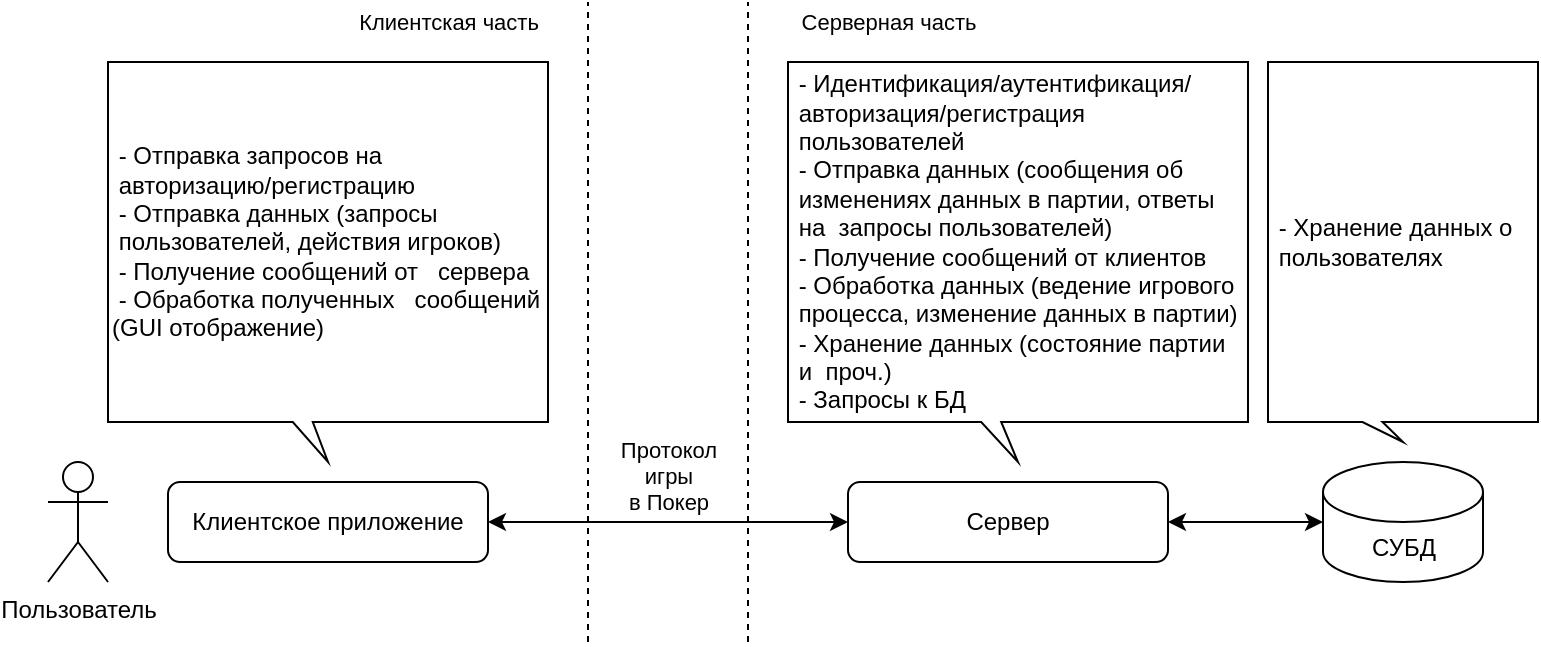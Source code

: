 <mxfile version="20.8.16" type="device"><diagram name="Страница 1" id="49ZVik4jZ3Z9NN77snpF"><mxGraphModel dx="864" dy="556" grid="1" gridSize="10" guides="1" tooltips="1" connect="1" arrows="1" fold="1" page="1" pageScale="1" pageWidth="827" pageHeight="1169" math="0" shadow="0"><root><mxCell id="0"/><mxCell id="1" parent="0"/><mxCell id="zRMdjKP2jmi_80tYJ7PZ-4" style="edgeStyle=orthogonalEdgeStyle;rounded=0;orthogonalLoop=1;jettySize=auto;html=1;exitX=1;exitY=0.5;exitDx=0;exitDy=0;entryX=0;entryY=0.5;entryDx=0;entryDy=0;endArrow=classic;endFill=1;startArrow=classic;startFill=1;" parent="1" source="zRMdjKP2jmi_80tYJ7PZ-1" target="zRMdjKP2jmi_80tYJ7PZ-3" edge="1"><mxGeometry relative="1" as="geometry"/></mxCell><mxCell id="zRMdjKP2jmi_80tYJ7PZ-5" value="Протокол &lt;br&gt;игры&lt;br&gt;в Покер" style="edgeLabel;html=1;align=center;verticalAlign=middle;resizable=0;points=[];" parent="zRMdjKP2jmi_80tYJ7PZ-4" vertex="1" connectable="0"><mxGeometry x="-0.225" y="-2" relative="1" as="geometry"><mxPoint x="20" y="-25" as="offset"/></mxGeometry></mxCell><mxCell id="zRMdjKP2jmi_80tYJ7PZ-1" value="Клиентское приложение" style="rounded=1;whiteSpace=wrap;html=1;" parent="1" vertex="1"><mxGeometry x="90" y="320" width="160" height="40" as="geometry"/></mxCell><mxCell id="zRMdjKP2jmi_80tYJ7PZ-2" value="Пользователь" style="shape=umlActor;verticalLabelPosition=bottom;verticalAlign=top;html=1;outlineConnect=0;" parent="1" vertex="1"><mxGeometry x="30" y="310" width="30" height="60" as="geometry"/></mxCell><mxCell id="zRMdjKP2jmi_80tYJ7PZ-9" style="edgeStyle=orthogonalEdgeStyle;rounded=0;orthogonalLoop=1;jettySize=auto;html=1;exitX=1;exitY=0.5;exitDx=0;exitDy=0;entryX=0;entryY=0.5;entryDx=0;entryDy=0;entryPerimeter=0;startArrow=classic;startFill=1;endArrow=classic;endFill=1;" parent="1" source="zRMdjKP2jmi_80tYJ7PZ-3" target="zRMdjKP2jmi_80tYJ7PZ-8" edge="1"><mxGeometry relative="1" as="geometry"/></mxCell><mxCell id="zRMdjKP2jmi_80tYJ7PZ-3" value="Сервер" style="rounded=1;whiteSpace=wrap;html=1;" parent="1" vertex="1"><mxGeometry x="430" y="320" width="160" height="40" as="geometry"/></mxCell><mxCell id="zRMdjKP2jmi_80tYJ7PZ-6" value="" style="endArrow=none;dashed=1;html=1;rounded=0;" parent="1" edge="1"><mxGeometry width="50" height="50" relative="1" as="geometry"><mxPoint x="300" y="400" as="sourcePoint"/><mxPoint x="300" y="80" as="targetPoint"/></mxGeometry></mxCell><mxCell id="zRMdjKP2jmi_80tYJ7PZ-14" value="Клиентская часть" style="edgeLabel;html=1;align=center;verticalAlign=middle;resizable=0;points=[];" parent="zRMdjKP2jmi_80tYJ7PZ-6" vertex="1" connectable="0"><mxGeometry x="0.92" y="1" relative="1" as="geometry"><mxPoint x="-69" y="-3" as="offset"/></mxGeometry></mxCell><mxCell id="zRMdjKP2jmi_80tYJ7PZ-7" value="" style="endArrow=none;dashed=1;html=1;rounded=0;" parent="1" edge="1"><mxGeometry width="50" height="50" relative="1" as="geometry"><mxPoint x="380" y="400" as="sourcePoint"/><mxPoint x="380" y="80" as="targetPoint"/></mxGeometry></mxCell><mxCell id="zRMdjKP2jmi_80tYJ7PZ-15" value="Серверная часть" style="edgeLabel;html=1;align=center;verticalAlign=middle;resizable=0;points=[];" parent="zRMdjKP2jmi_80tYJ7PZ-7" vertex="1" connectable="0"><mxGeometry x="0.89" y="1" relative="1" as="geometry"><mxPoint x="71" y="-8" as="offset"/></mxGeometry></mxCell><mxCell id="zRMdjKP2jmi_80tYJ7PZ-8" value="СУБД" style="shape=cylinder3;whiteSpace=wrap;html=1;boundedLbl=1;backgroundOutline=1;size=15;" parent="1" vertex="1"><mxGeometry x="667.5" y="310" width="80" height="60" as="geometry"/></mxCell><mxCell id="zRMdjKP2jmi_80tYJ7PZ-10" value="&amp;nbsp;- Отправка запросов на&amp;nbsp; &amp;nbsp; &amp;nbsp;авторизацию/регистрацию&lt;br&gt;&amp;nbsp;- Отправка данных (запросы&amp;nbsp; &amp;nbsp; &amp;nbsp;пользователей, действия игроков)&lt;br&gt;&amp;nbsp;- Получение сообщений от&amp;nbsp; &amp;nbsp;сервера&lt;br&gt;&amp;nbsp;- Обработка полученных&amp;nbsp; &amp;nbsp;сообщений (GUI отображение)&amp;nbsp;" style="shape=callout;whiteSpace=wrap;html=1;perimeter=calloutPerimeter;base=10;position2=0.5;size=20;position=0.42;align=left;" parent="1" vertex="1"><mxGeometry x="60" y="110" width="220" height="200" as="geometry"/></mxCell><mxCell id="zRMdjKP2jmi_80tYJ7PZ-11" value="&amp;nbsp;- Идентификация/аутентификация/&amp;nbsp; &amp;nbsp; &amp;nbsp;авторизация/регистрация&amp;nbsp; &amp;nbsp;пользователей&lt;br&gt;&amp;nbsp;- Отправка данных (сообщения об&amp;nbsp; &amp;nbsp;изменениях данных в партии, ответы&amp;nbsp; &amp;nbsp;на&amp;nbsp; запросы пользователей)&lt;br&gt;&amp;nbsp;- Получение сообщений от клиентов&lt;br&gt;&amp;nbsp;- Обработка данных (ведение игрового&amp;nbsp; &amp;nbsp;процесса, изменение данных в партии)&lt;br&gt;&amp;nbsp;- Хранение данных (состояние партии&amp;nbsp; &amp;nbsp;и&amp;nbsp; проч.)&lt;br&gt;&amp;nbsp;- Запросы к БД" style="shape=callout;whiteSpace=wrap;html=1;perimeter=calloutPerimeter;base=10;position2=0.5;size=20;position=0.42;align=left;" parent="1" vertex="1"><mxGeometry x="400" y="110" width="230" height="200" as="geometry"/></mxCell><mxCell id="zRMdjKP2jmi_80tYJ7PZ-12" value="&amp;nbsp;- Хранение данных о&amp;nbsp; &amp;nbsp; &amp;nbsp;пользователях" style="shape=callout;whiteSpace=wrap;html=1;perimeter=calloutPerimeter;base=10;position2=0.5;size=10;position=0.35;align=left;" parent="1" vertex="1"><mxGeometry x="640" y="110" width="135" height="190" as="geometry"/></mxCell></root></mxGraphModel></diagram></mxfile>